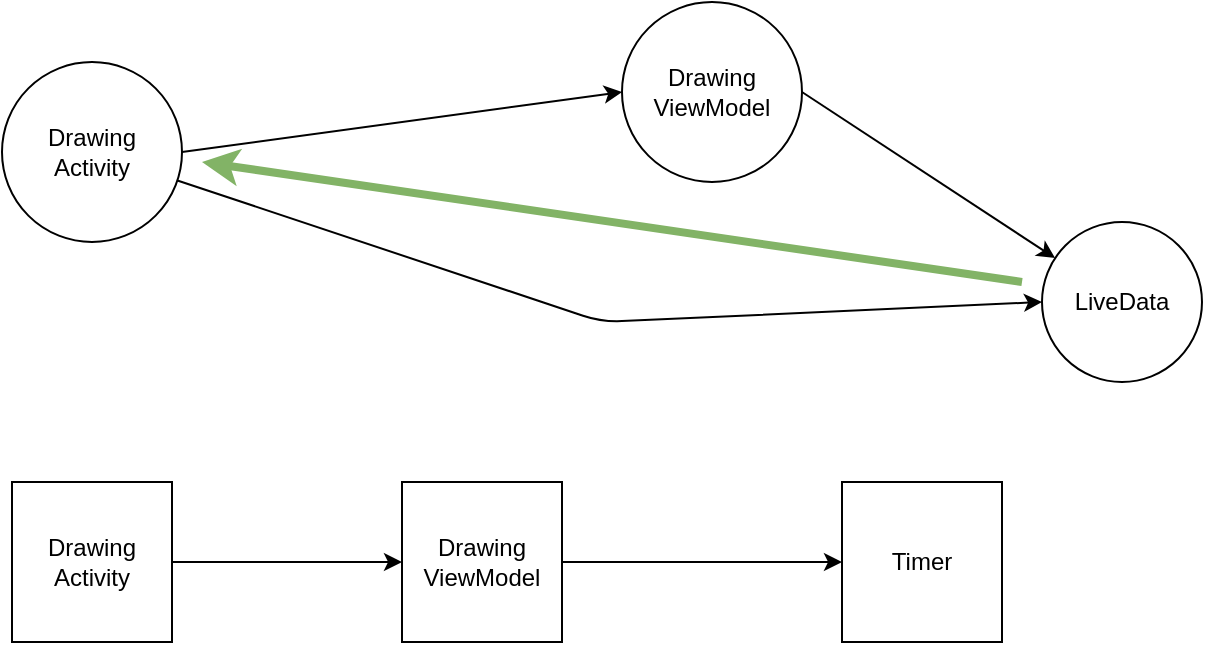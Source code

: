 <mxfile version="14.1.8" type="device" pages="2"><diagram id="zFv0xgmxQr4rhQrieb6J" name="Video 1"><mxGraphModel dx="988" dy="729" grid="1" gridSize="10" guides="1" tooltips="1" connect="1" arrows="1" fold="1" page="1" pageScale="1" pageWidth="827" pageHeight="1169" math="0" shadow="0"><root><mxCell id="0"/><mxCell id="1" parent="0"/><mxCell id="SqQWppAmZe_WA8ygi-7X-1" value="Drawing&lt;br&gt;Activity" style="ellipse;whiteSpace=wrap;html=1;aspect=fixed;" parent="1" vertex="1"><mxGeometry x="120" y="80" width="90" height="90" as="geometry"/></mxCell><mxCell id="SqQWppAmZe_WA8ygi-7X-2" value="Drawing&lt;br&gt;ViewModel" style="ellipse;whiteSpace=wrap;html=1;aspect=fixed;" parent="1" vertex="1"><mxGeometry x="430" y="50" width="90" height="90" as="geometry"/></mxCell><mxCell id="SqQWppAmZe_WA8ygi-7X-3" value="" style="endArrow=classic;html=1;exitX=1;exitY=0.5;exitDx=0;exitDy=0;entryX=0;entryY=0.5;entryDx=0;entryDy=0;" parent="1" source="SqQWppAmZe_WA8ygi-7X-1" target="SqQWppAmZe_WA8ygi-7X-2" edge="1"><mxGeometry width="50" height="50" relative="1" as="geometry"><mxPoint x="240" y="130" as="sourcePoint"/><mxPoint x="290" y="80" as="targetPoint"/></mxGeometry></mxCell><mxCell id="SqQWppAmZe_WA8ygi-7X-4" value="LiveData" style="ellipse;whiteSpace=wrap;html=1;aspect=fixed;" parent="1" vertex="1"><mxGeometry x="640" y="160" width="80" height="80" as="geometry"/></mxCell><mxCell id="SqQWppAmZe_WA8ygi-7X-5" value="" style="endArrow=classic;html=1;exitX=1;exitY=0.5;exitDx=0;exitDy=0;" parent="1" source="SqQWppAmZe_WA8ygi-7X-2" target="SqQWppAmZe_WA8ygi-7X-4" edge="1"><mxGeometry width="50" height="50" relative="1" as="geometry"><mxPoint x="530" y="160" as="sourcePoint"/><mxPoint x="580" y="110" as="targetPoint"/></mxGeometry></mxCell><mxCell id="SqQWppAmZe_WA8ygi-7X-6" value="" style="endArrow=classic;html=1;" parent="1" source="SqQWppAmZe_WA8ygi-7X-1" edge="1"><mxGeometry width="50" height="50" relative="1" as="geometry"><mxPoint x="410.0" y="135" as="sourcePoint"/><mxPoint x="640" y="200" as="targetPoint"/><Array as="points"><mxPoint x="420" y="210"/></Array></mxGeometry></mxCell><mxCell id="SqQWppAmZe_WA8ygi-7X-7" value="&lt;span&gt;Drawing&lt;/span&gt;&lt;br&gt;&lt;span&gt;Activity&lt;/span&gt;" style="whiteSpace=wrap;html=1;aspect=fixed;" parent="1" vertex="1"><mxGeometry x="125" y="290" width="80" height="80" as="geometry"/></mxCell><mxCell id="SqQWppAmZe_WA8ygi-7X-8" value="Drawing&lt;br&gt;ViewModel" style="whiteSpace=wrap;html=1;aspect=fixed;" parent="1" vertex="1"><mxGeometry x="320" y="290" width="80" height="80" as="geometry"/></mxCell><mxCell id="SqQWppAmZe_WA8ygi-7X-10" value="Timer" style="whiteSpace=wrap;html=1;aspect=fixed;" parent="1" vertex="1"><mxGeometry x="540" y="290" width="80" height="80" as="geometry"/></mxCell><mxCell id="SqQWppAmZe_WA8ygi-7X-11" value="" style="endArrow=classic;html=1;exitX=1;exitY=0.5;exitDx=0;exitDy=0;entryX=0;entryY=0.5;entryDx=0;entryDy=0;" parent="1" source="SqQWppAmZe_WA8ygi-7X-7" target="SqQWppAmZe_WA8ygi-7X-8" edge="1"><mxGeometry width="50" height="50" relative="1" as="geometry"><mxPoint x="220.0" y="135" as="sourcePoint"/><mxPoint x="320.0" y="135" as="targetPoint"/></mxGeometry></mxCell><mxCell id="SqQWppAmZe_WA8ygi-7X-12" value="" style="endArrow=classic;html=1;exitX=1;exitY=0.5;exitDx=0;exitDy=0;" parent="1" source="SqQWppAmZe_WA8ygi-7X-8" target="SqQWppAmZe_WA8ygi-7X-10" edge="1"><mxGeometry width="50" height="50" relative="1" as="geometry"><mxPoint x="215" y="340" as="sourcePoint"/><mxPoint x="360" y="340" as="targetPoint"/></mxGeometry></mxCell><mxCell id="SqQWppAmZe_WA8ygi-7X-13" value="" style="endArrow=classic;html=1;fillColor=#d5e8d4;strokeColor=#82b366;strokeWidth=4;" parent="1" edge="1"><mxGeometry width="50" height="50" relative="1" as="geometry"><mxPoint x="630" y="190" as="sourcePoint"/><mxPoint x="220" y="130" as="targetPoint"/></mxGeometry></mxCell></root></mxGraphModel></diagram><diagram id="txecvW2zb3R-8SCa9tbi" name="Video 2"><mxGraphModel dx="1186" dy="875" grid="1" gridSize="10" guides="1" tooltips="1" connect="1" arrows="1" fold="1" page="1" pageScale="1" pageWidth="827" pageHeight="1169" math="0" shadow="0"><root><mxCell id="8TS4W2T_oDiD5XyoHyrQ-0"/><mxCell id="8TS4W2T_oDiD5XyoHyrQ-1" parent="8TS4W2T_oDiD5XyoHyrQ-0"/><mxCell id="7Ge_V5ClJgojDML9U86g-1" value="Domain" style="ellipse;whiteSpace=wrap;html=1;aspect=fixed;" vertex="1" parent="8TS4W2T_oDiD5XyoHyrQ-1"><mxGeometry x="140" y="80" width="230" height="230" as="geometry"/></mxCell><mxCell id="7Ge_V5ClJgojDML9U86g-0" value="Domain" style="ellipse;whiteSpace=wrap;html=1;aspect=fixed;fillColor=#dae8fc;strokeColor=#6c8ebf;" vertex="1" parent="8TS4W2T_oDiD5XyoHyrQ-1"><mxGeometry x="190" y="130" width="130" height="130" as="geometry"/></mxCell><mxCell id="Vm0B35it0foqVawmMUrp-0" value="Drawing&lt;br&gt;Activity" style="ellipse;whiteSpace=wrap;html=1;aspect=fixed;" vertex="1" parent="8TS4W2T_oDiD5XyoHyrQ-1"><mxGeometry x="120" y="380" width="90" height="90" as="geometry"/></mxCell><mxCell id="Vm0B35it0foqVawmMUrp-1" value="Drawing&lt;br&gt;ViewModel" style="ellipse;whiteSpace=wrap;html=1;aspect=fixed;" vertex="1" parent="8TS4W2T_oDiD5XyoHyrQ-1"><mxGeometry x="300" y="380" width="90" height="90" as="geometry"/></mxCell><mxCell id="Vm0B35it0foqVawmMUrp-2" value="Drawing&lt;br&gt;Canvas" style="ellipse;whiteSpace=wrap;html=1;aspect=fixed;" vertex="1" parent="8TS4W2T_oDiD5XyoHyrQ-1"><mxGeometry x="480" y="380" width="90" height="90" as="geometry"/></mxCell><mxCell id="Vm0B35it0foqVawmMUrp-3" value="" style="endArrow=classic;html=1;exitX=1;exitY=0.5;exitDx=0;exitDy=0;" edge="1" parent="8TS4W2T_oDiD5XyoHyrQ-1" source="Vm0B35it0foqVawmMUrp-0" target="Vm0B35it0foqVawmMUrp-1"><mxGeometry width="50" height="50" relative="1" as="geometry"><mxPoint x="270" y="550" as="sourcePoint"/><mxPoint x="320" y="500" as="targetPoint"/></mxGeometry></mxCell><mxCell id="Vm0B35it0foqVawmMUrp-4" value="" style="endArrow=classic;html=1;exitX=1;exitY=0.5;exitDx=0;exitDy=0;" edge="1" parent="8TS4W2T_oDiD5XyoHyrQ-1"><mxGeometry width="50" height="50" relative="1" as="geometry"><mxPoint x="390" y="424.5" as="sourcePoint"/><mxPoint x="480" y="424.5" as="targetPoint"/></mxGeometry></mxCell><mxCell id="Vm0B35it0foqVawmMUrp-5" value="Drawing" style="ellipse;whiteSpace=wrap;html=1;aspect=fixed;fillColor=#dae8fc;strokeColor=#6c8ebf;" vertex="1" parent="8TS4W2T_oDiD5XyoHyrQ-1"><mxGeometry x="480" y="540" width="90" height="90" as="geometry"/></mxCell><mxCell id="Vm0B35it0foqVawmMUrp-6" value="" style="endArrow=classic;html=1;" edge="1" parent="8TS4W2T_oDiD5XyoHyrQ-1" source="Vm0B35it0foqVawmMUrp-1" target="Vm0B35it0foqVawmMUrp-5"><mxGeometry width="50" height="50" relative="1" as="geometry"><mxPoint x="400" y="434.5" as="sourcePoint"/><mxPoint x="490" y="434.5" as="targetPoint"/></mxGeometry></mxCell><mxCell id="Vm0B35it0foqVawmMUrp-7" value="" style="endArrow=classic;html=1;entryX=0.5;entryY=0;entryDx=0;entryDy=0;" edge="1" parent="8TS4W2T_oDiD5XyoHyrQ-1" source="Vm0B35it0foqVawmMUrp-2" target="Vm0B35it0foqVawmMUrp-5"><mxGeometry width="50" height="50" relative="1" as="geometry"><mxPoint x="400" y="434.5" as="sourcePoint"/><mxPoint x="490" y="434.5" as="targetPoint"/></mxGeometry></mxCell><mxCell id="Vm0B35it0foqVawmMUrp-8" value="" style="endArrow=classic;html=1;" edge="1" parent="8TS4W2T_oDiD5XyoHyrQ-1" source="Vm0B35it0foqVawmMUrp-0" target="Vm0B35it0foqVawmMUrp-5"><mxGeometry width="50" height="50" relative="1" as="geometry"><mxPoint x="220" y="435" as="sourcePoint"/><mxPoint x="310" y="435" as="targetPoint"/></mxGeometry></mxCell></root></mxGraphModel></diagram></mxfile>
